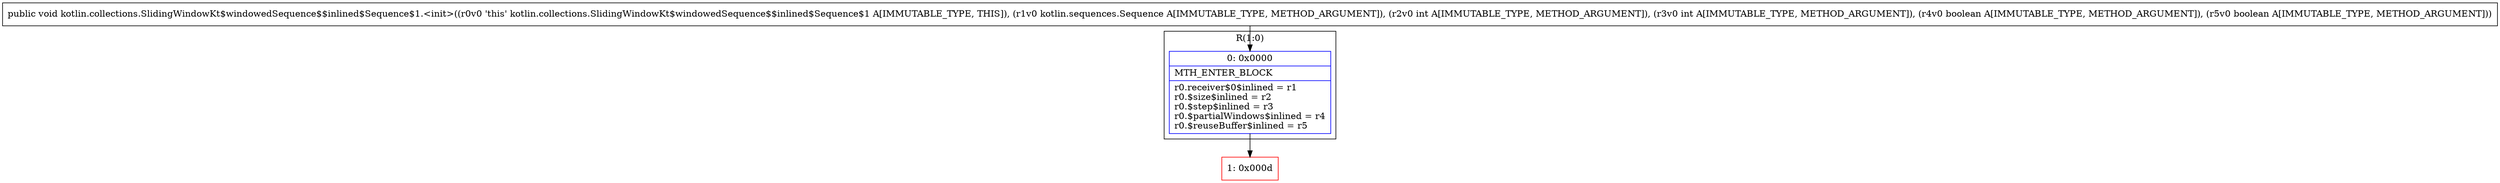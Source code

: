 digraph "CFG forkotlin.collections.SlidingWindowKt$windowedSequence$$inlined$Sequence$1.\<init\>(Lkotlin\/sequences\/Sequence;IIZZ)V" {
subgraph cluster_Region_302166803 {
label = "R(1:0)";
node [shape=record,color=blue];
Node_0 [shape=record,label="{0\:\ 0x0000|MTH_ENTER_BLOCK\l|r0.receiver$0$inlined = r1\lr0.$size$inlined = r2\lr0.$step$inlined = r3\lr0.$partialWindows$inlined = r4\lr0.$reuseBuffer$inlined = r5\l}"];
}
Node_1 [shape=record,color=red,label="{1\:\ 0x000d}"];
MethodNode[shape=record,label="{public void kotlin.collections.SlidingWindowKt$windowedSequence$$inlined$Sequence$1.\<init\>((r0v0 'this' kotlin.collections.SlidingWindowKt$windowedSequence$$inlined$Sequence$1 A[IMMUTABLE_TYPE, THIS]), (r1v0 kotlin.sequences.Sequence A[IMMUTABLE_TYPE, METHOD_ARGUMENT]), (r2v0 int A[IMMUTABLE_TYPE, METHOD_ARGUMENT]), (r3v0 int A[IMMUTABLE_TYPE, METHOD_ARGUMENT]), (r4v0 boolean A[IMMUTABLE_TYPE, METHOD_ARGUMENT]), (r5v0 boolean A[IMMUTABLE_TYPE, METHOD_ARGUMENT])) }"];
MethodNode -> Node_0;
Node_0 -> Node_1;
}

